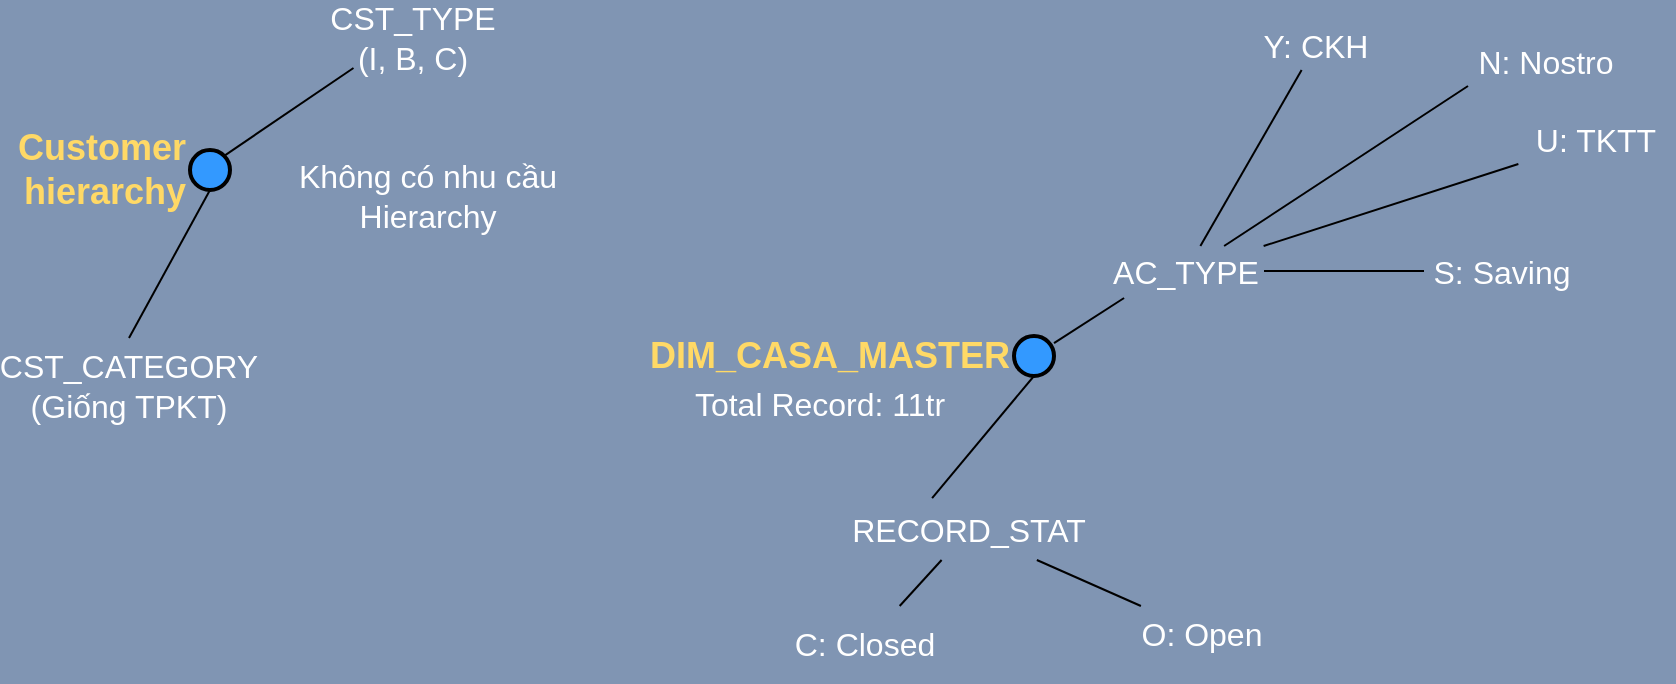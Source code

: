 <mxfile version="12.5.5" type="github">
  <diagram id="MOwnTU56LkCQt1FvEv5g" name="Page-1">
    <mxGraphModel dx="946" dy="567" grid="0" gridSize="10" guides="1" tooltips="1" connect="1" arrows="1" fold="1" page="1" pageScale="1" pageWidth="1100" pageHeight="850" background="#8095B3" math="0" shadow="0">
      <root>
        <mxCell id="0"/>
        <mxCell id="1" parent="0"/>
        <mxCell id="UIQq5TDXMI4RmRg3ufpn-1" value="Customer hierarchy" style="strokeWidth=2;html=1;shape=mxgraph.flowchart.start_2;whiteSpace=wrap;labelPosition=left;verticalLabelPosition=middle;align=right;verticalAlign=middle;fillColor=#3399FF;fontStyle=1;fontSize=18;fontColor=#FFD966;" vertex="1" parent="1">
          <mxGeometry x="126" y="95" width="20" height="20" as="geometry"/>
        </mxCell>
        <mxCell id="UIQq5TDXMI4RmRg3ufpn-2" value="" style="endArrow=none;html=1;labelPosition=center;verticalLabelPosition=bottom;align=center;verticalAlign=top;entryX=0.5;entryY=1;entryDx=0;entryDy=0;entryPerimeter=0;exitX=0.5;exitY=0;exitDx=0;exitDy=0;" edge="1" parent="1" source="UIQq5TDXMI4RmRg3ufpn-30" target="UIQq5TDXMI4RmRg3ufpn-1">
          <mxGeometry width="50" height="50" relative="1" as="geometry">
            <mxPoint x="105.07" y="176" as="sourcePoint"/>
            <mxPoint x="88" y="96" as="targetPoint"/>
          </mxGeometry>
        </mxCell>
        <mxCell id="UIQq5TDXMI4RmRg3ufpn-15" value="" style="endArrow=none;html=1;exitX=0.855;exitY=0.145;exitDx=0;exitDy=0;entryX=0.25;entryY=1;entryDx=0;entryDy=0;exitPerimeter=0;fontColor=#FFFFFF;" edge="1" parent="1" source="UIQq5TDXMI4RmRg3ufpn-1" target="UIQq5TDXMI4RmRg3ufpn-29">
          <mxGeometry width="50" height="50" relative="1" as="geometry">
            <mxPoint x="258" y="221" as="sourcePoint"/>
            <mxPoint x="180.5" y="64" as="targetPoint"/>
          </mxGeometry>
        </mxCell>
        <mxCell id="UIQq5TDXMI4RmRg3ufpn-29" value="&lt;div&gt;CST_TYPE&lt;/div&gt;&lt;div&gt;(I, B, C)&lt;br&gt;&lt;/div&gt;" style="text;html=1;strokeColor=none;fillColor=none;align=center;verticalAlign=middle;whiteSpace=wrap;rounded=0;fontSize=16;fontColor=#FFFFFF;" vertex="1" parent="1">
          <mxGeometry x="178" y="24" width="119" height="30" as="geometry"/>
        </mxCell>
        <mxCell id="UIQq5TDXMI4RmRg3ufpn-30" value="&lt;div&gt;CST_CATEGORY&lt;/div&gt;&lt;div&gt;(Giống TPKT)&lt;br&gt;&lt;/div&gt;" style="text;html=1;strokeColor=none;fillColor=none;align=center;verticalAlign=middle;whiteSpace=wrap;rounded=0;fontSize=16;fontColor=#FFFFFF;" vertex="1" parent="1">
          <mxGeometry x="36" y="189" width="119" height="48" as="geometry"/>
        </mxCell>
        <mxCell id="UIQq5TDXMI4RmRg3ufpn-31" value="Không có nhu cầu Hierarchy" style="text;html=1;strokeColor=none;fillColor=none;align=center;verticalAlign=middle;whiteSpace=wrap;rounded=0;fontColor=#FFFFFF;fontSize=16;" vertex="1" parent="1">
          <mxGeometry x="171" y="108" width="148" height="20" as="geometry"/>
        </mxCell>
        <mxCell id="UIQq5TDXMI4RmRg3ufpn-56" value="" style="edgeStyle=none;rounded=0;orthogonalLoop=1;jettySize=auto;html=1;endArrow=none;endFill=0;fontSize=16;fontColor=#FFFFFF;entryX=0.103;entryY=1.04;entryDx=0;entryDy=0;entryPerimeter=0;" edge="1" parent="1" source="UIQq5TDXMI4RmRg3ufpn-33" target="UIQq5TDXMI4RmRg3ufpn-43">
          <mxGeometry relative="1" as="geometry">
            <mxPoint x="638" y="198" as="targetPoint"/>
          </mxGeometry>
        </mxCell>
        <mxCell id="UIQq5TDXMI4RmRg3ufpn-33" value="DIM_CASA_MASTER" style="strokeWidth=2;html=1;shape=mxgraph.flowchart.start_2;whiteSpace=wrap;labelPosition=left;verticalLabelPosition=middle;align=right;verticalAlign=middle;fillColor=#3399FF;fontStyle=1;fontSize=18;fontColor=#FFD966;" vertex="1" parent="1">
          <mxGeometry x="538" y="188" width="20" height="20" as="geometry"/>
        </mxCell>
        <mxCell id="UIQq5TDXMI4RmRg3ufpn-58" value="" style="edgeStyle=none;rounded=0;orthogonalLoop=1;jettySize=auto;html=1;endArrow=none;endFill=0;fontSize=16;fontColor=#FFFFFF;" edge="1" parent="1" source="UIQq5TDXMI4RmRg3ufpn-36" target="UIQq5TDXMI4RmRg3ufpn-57">
          <mxGeometry relative="1" as="geometry"/>
        </mxCell>
        <mxCell id="UIQq5TDXMI4RmRg3ufpn-61" value="" style="edgeStyle=none;rounded=0;orthogonalLoop=1;jettySize=auto;html=1;endArrow=none;endFill=0;fontSize=16;fontColor=#FFFFFF;" edge="1" parent="1" source="UIQq5TDXMI4RmRg3ufpn-36" target="UIQq5TDXMI4RmRg3ufpn-60">
          <mxGeometry relative="1" as="geometry"/>
        </mxCell>
        <mxCell id="UIQq5TDXMI4RmRg3ufpn-36" value="RECORD_STAT" style="text;html=1;strokeColor=none;fillColor=none;align=center;verticalAlign=middle;whiteSpace=wrap;rounded=0;fontSize=16;fontColor=#FFFFFF;" vertex="1" parent="1">
          <mxGeometry x="456" y="270" width="119" height="30" as="geometry"/>
        </mxCell>
        <mxCell id="UIQq5TDXMI4RmRg3ufpn-60" value="O: Open" style="text;html=1;strokeColor=none;fillColor=none;align=center;verticalAlign=middle;whiteSpace=wrap;rounded=0;fontSize=16;fontColor=#FFFFFF;" vertex="1" parent="1">
          <mxGeometry x="582" y="323" width="100" height="27" as="geometry"/>
        </mxCell>
        <mxCell id="UIQq5TDXMI4RmRg3ufpn-57" value="C: Closed" style="text;html=1;strokeColor=none;fillColor=none;align=center;verticalAlign=middle;whiteSpace=wrap;rounded=0;fontSize=16;fontColor=#FFFFFF;" vertex="1" parent="1">
          <mxGeometry x="409" y="323" width="109" height="38" as="geometry"/>
        </mxCell>
        <mxCell id="UIQq5TDXMI4RmRg3ufpn-38" value="" style="endArrow=none;html=1;entryX=0.345;entryY=-0.033;entryDx=0;entryDy=0;fontColor=#FFFFFF;entryPerimeter=0;exitX=0.5;exitY=1;exitDx=0;exitDy=0;exitPerimeter=0;" edge="1" parent="1" source="UIQq5TDXMI4RmRg3ufpn-33" target="UIQq5TDXMI4RmRg3ufpn-36">
          <mxGeometry width="50" height="50" relative="1" as="geometry">
            <mxPoint x="548" y="216" as="sourcePoint"/>
            <mxPoint x="573.65" y="126" as="targetPoint"/>
          </mxGeometry>
        </mxCell>
        <mxCell id="UIQq5TDXMI4RmRg3ufpn-40" value="Total Record: 11tr" style="text;html=1;strokeColor=none;fillColor=none;align=center;verticalAlign=middle;whiteSpace=wrap;rounded=0;fontColor=#FFFFFF;fontSize=16;" vertex="1" parent="1">
          <mxGeometry x="367" y="212" width="148" height="20" as="geometry"/>
        </mxCell>
        <mxCell id="UIQq5TDXMI4RmRg3ufpn-46" value="" style="rounded=0;orthogonalLoop=1;jettySize=auto;html=1;fontSize=16;fontColor=#FFFFFF;endArrow=none;endFill=0;" edge="1" parent="1" source="UIQq5TDXMI4RmRg3ufpn-43" target="UIQq5TDXMI4RmRg3ufpn-44">
          <mxGeometry relative="1" as="geometry"/>
        </mxCell>
        <mxCell id="UIQq5TDXMI4RmRg3ufpn-51" value="" style="rounded=0;orthogonalLoop=1;jettySize=auto;html=1;endArrow=none;endFill=0;fontSize=16;fontColor=#FFFFFF;" edge="1" parent="1" source="UIQq5TDXMI4RmRg3ufpn-43" target="UIQq5TDXMI4RmRg3ufpn-50">
          <mxGeometry relative="1" as="geometry"/>
        </mxCell>
        <mxCell id="UIQq5TDXMI4RmRg3ufpn-54" value="" style="edgeStyle=none;rounded=0;orthogonalLoop=1;jettySize=auto;html=1;endArrow=none;endFill=0;fontSize=16;fontColor=#FFFFFF;" edge="1" parent="1" source="UIQq5TDXMI4RmRg3ufpn-43" target="UIQq5TDXMI4RmRg3ufpn-53">
          <mxGeometry relative="1" as="geometry"/>
        </mxCell>
        <mxCell id="UIQq5TDXMI4RmRg3ufpn-43" value="AC_TYPE" style="text;html=1;strokeColor=none;fillColor=none;align=center;verticalAlign=middle;whiteSpace=wrap;rounded=0;fontSize=16;fontColor=#FFFFFF;" vertex="1" parent="1">
          <mxGeometry x="585" y="143" width="78" height="25" as="geometry"/>
        </mxCell>
        <mxCell id="UIQq5TDXMI4RmRg3ufpn-53" value="S: Saving" style="text;html=1;strokeColor=none;fillColor=none;align=center;verticalAlign=middle;whiteSpace=wrap;rounded=0;fontSize=16;fontColor=#FFFFFF;" vertex="1" parent="1">
          <mxGeometry x="743" y="143" width="78" height="25" as="geometry"/>
        </mxCell>
        <mxCell id="UIQq5TDXMI4RmRg3ufpn-50" value="U: TKTT" style="text;html=1;strokeColor=none;fillColor=none;align=center;verticalAlign=middle;whiteSpace=wrap;rounded=0;fontSize=16;fontColor=#FFFFFF;" vertex="1" parent="1">
          <mxGeometry x="790" y="77" width="78" height="25" as="geometry"/>
        </mxCell>
        <mxCell id="UIQq5TDXMI4RmRg3ufpn-47" value="N: Nostro" style="text;html=1;strokeColor=none;fillColor=none;align=center;verticalAlign=middle;whiteSpace=wrap;rounded=0;fontSize=16;fontColor=#FFFFFF;" vertex="1" parent="1">
          <mxGeometry x="765" y="38" width="78" height="25" as="geometry"/>
        </mxCell>
        <mxCell id="UIQq5TDXMI4RmRg3ufpn-44" value="Y: CKH" style="text;html=1;strokeColor=none;fillColor=none;align=center;verticalAlign=middle;whiteSpace=wrap;rounded=0;fontSize=16;fontColor=#FFFFFF;" vertex="1" parent="1">
          <mxGeometry x="650" y="30" width="78" height="25" as="geometry"/>
        </mxCell>
        <mxCell id="UIQq5TDXMI4RmRg3ufpn-52" value="" style="rounded=0;orthogonalLoop=1;jettySize=auto;html=1;fontSize=16;fontColor=#FFFFFF;endArrow=none;endFill=0;entryX=0;entryY=1;entryDx=0;entryDy=0;" edge="1" parent="1" source="UIQq5TDXMI4RmRg3ufpn-43" target="UIQq5TDXMI4RmRg3ufpn-47">
          <mxGeometry relative="1" as="geometry">
            <mxPoint x="634" y="153" as="sourcePoint"/>
            <mxPoint x="634" y="73" as="targetPoint"/>
          </mxGeometry>
        </mxCell>
      </root>
    </mxGraphModel>
  </diagram>
</mxfile>
